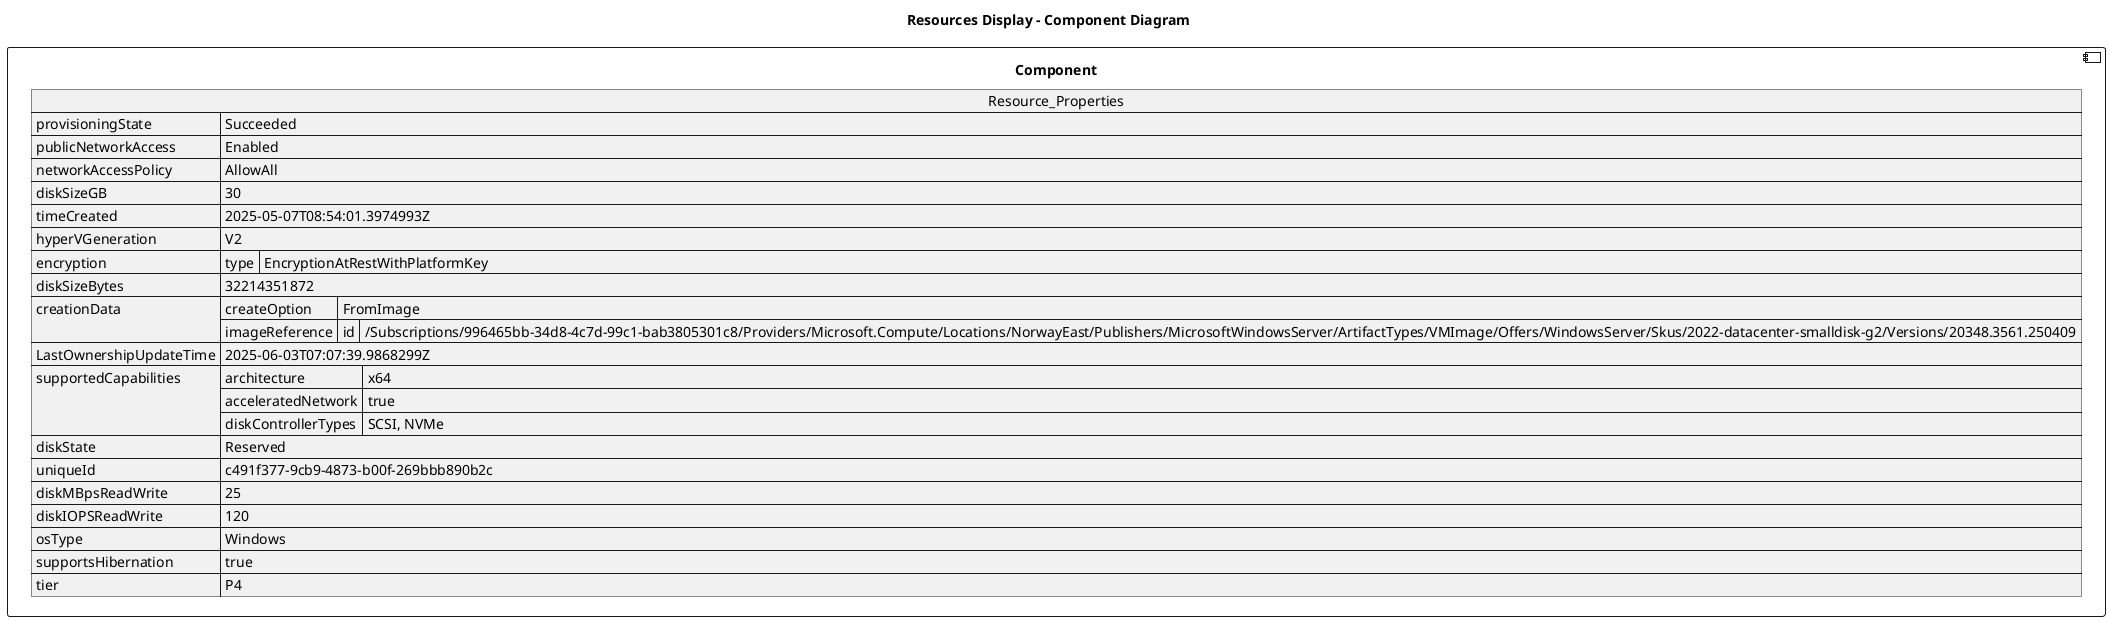 @startuml

title Resources Display - Component Diagram

component Component {

json  Resource_Properties {
  "provisioningState": "Succeeded",
  "publicNetworkAccess": "Enabled",
  "networkAccessPolicy": "AllowAll",
  "diskSizeGB": 30,
  "timeCreated": "2025-05-07T08:54:01.3974993Z",
  "hyperVGeneration": "V2",
  "encryption": {
    "type": "EncryptionAtRestWithPlatformKey"
  },
  "diskSizeBytes": 32214351872,
  "creationData": {
    "createOption": "FromImage",
    "imageReference": {
      "id": "/Subscriptions/996465bb-34d8-4c7d-99c1-bab3805301c8/Providers/Microsoft.Compute/Locations/NorwayEast/Publishers/MicrosoftWindowsServer/ArtifactTypes/VMImage/Offers/WindowsServer/Skus/2022-datacenter-smalldisk-g2/Versions/20348.3561.250409"
    }
  },
  "LastOwnershipUpdateTime": "2025-06-03T07:07:39.9868299Z",
  "supportedCapabilities": {
    "architecture": "x64",
    "acceleratedNetwork": true,
    "diskControllerTypes": "SCSI, NVMe"
  },
  "diskState": "Reserved",
  "uniqueId": "c491f377-9cb9-4873-b00f-269bbb890b2c",
  "diskMBpsReadWrite": 25,
  "diskIOPSReadWrite": 120,
  "osType": "Windows",
  "supportsHibernation": true,
  "tier": "P4"
}
}
@enduml
